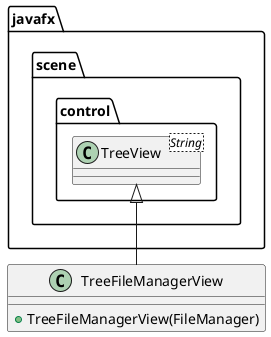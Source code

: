 @startuml
class TreeFileManagerView extends javafx.scene.control.TreeView {
	+ TreeFileManagerView(FileManager)
}

class javafx.scene.control.TreeView<String>
@enduml
